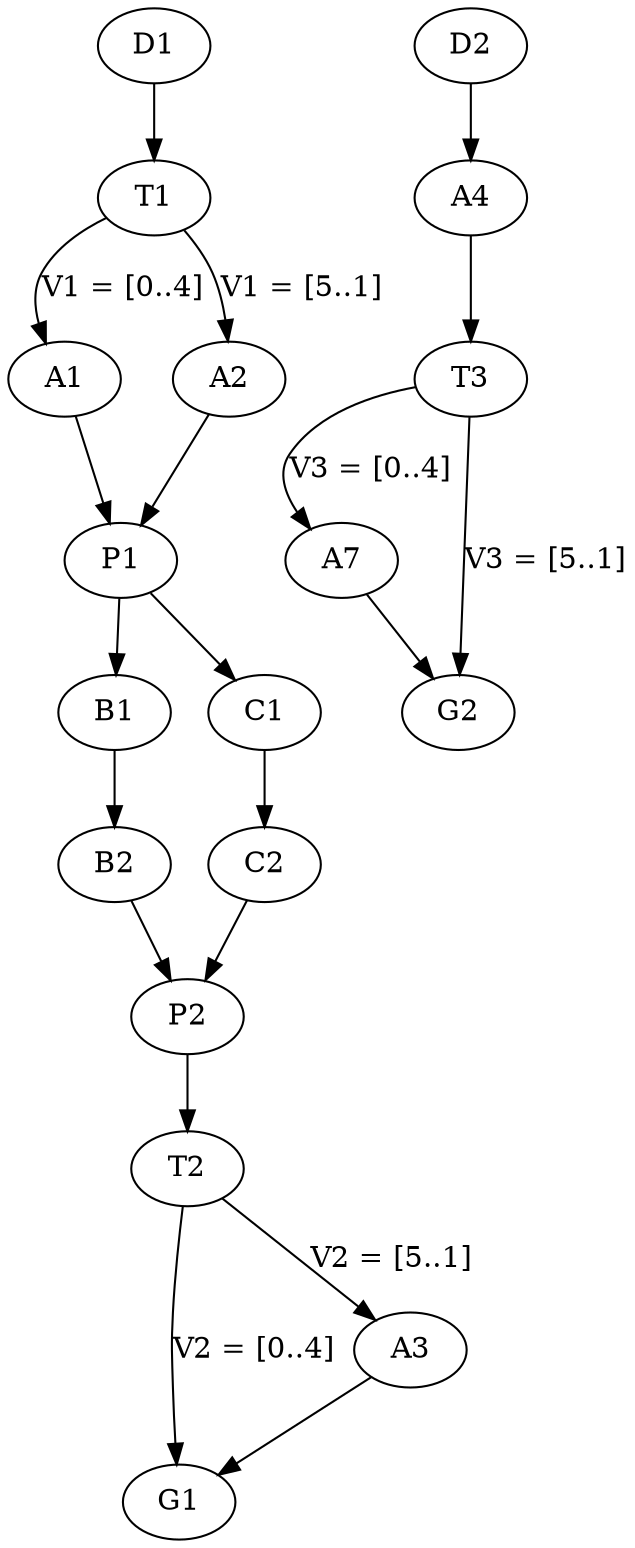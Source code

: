 digraph test {
	D1
	D1 -> T1
	D2
	D2 -> A4
	T1
	T1 -> A1 [label="V1 = [0..4]"]
	T1 -> A2 [label="V1 = [5..1]"]
	T2
	T2 -> G1 [label="V2 = [0..4]"]
	T2 -> A3 [label="V2 = [5..1]"]
	T3
	T3 -> A7 [label="V3 = [0..4]"]
	T3 -> G2 [label="V3 = [5..1]"]
	A1
	A1 -> P1
	A2
	A2 -> P1
	A3
	A3 -> G1
	A7
	A7 -> G2
	A4
	A4 -> T3
	B1
	B1 -> B2
	B2
	B2 -> P2
	C1
	C1 -> C2
	C2
	C2 -> P2
	P1
	P1 -> B1
	P1 -> C1
	P2
	P2 -> T2
	G1
	G2
}

